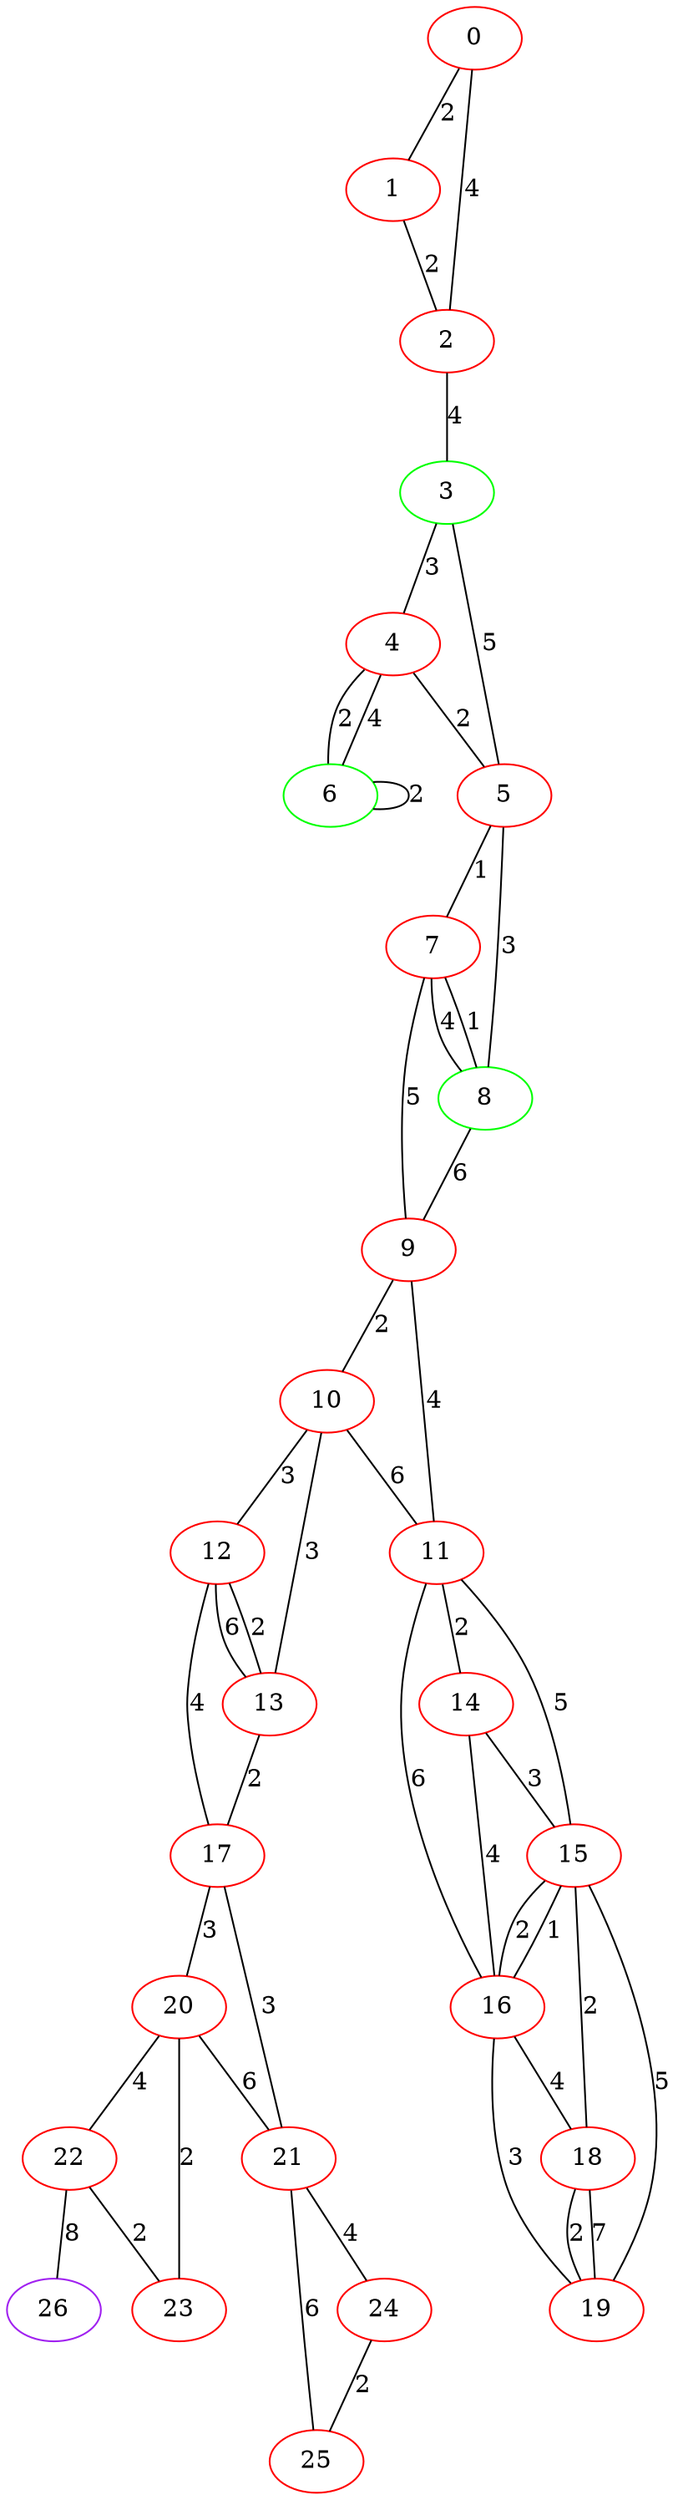 graph "" {
0 [color=red, weight=1];
1 [color=red, weight=1];
2 [color=red, weight=1];
3 [color=green, weight=2];
4 [color=red, weight=1];
5 [color=red, weight=1];
6 [color=green, weight=2];
7 [color=red, weight=1];
8 [color=green, weight=2];
9 [color=red, weight=1];
10 [color=red, weight=1];
11 [color=red, weight=1];
12 [color=red, weight=1];
13 [color=red, weight=1];
14 [color=red, weight=1];
15 [color=red, weight=1];
16 [color=red, weight=1];
17 [color=red, weight=1];
18 [color=red, weight=1];
19 [color=red, weight=1];
20 [color=red, weight=1];
21 [color=red, weight=1];
22 [color=red, weight=1];
23 [color=red, weight=1];
24 [color=red, weight=1];
25 [color=red, weight=1];
26 [color=purple, weight=4];
0 -- 1  [key=0, label=2];
0 -- 2  [key=0, label=4];
1 -- 2  [key=0, label=2];
2 -- 3  [key=0, label=4];
3 -- 4  [key=0, label=3];
3 -- 5  [key=0, label=5];
4 -- 5  [key=0, label=2];
4 -- 6  [key=0, label=2];
4 -- 6  [key=1, label=4];
5 -- 8  [key=0, label=3];
5 -- 7  [key=0, label=1];
6 -- 6  [key=0, label=2];
7 -- 8  [key=0, label=4];
7 -- 8  [key=1, label=1];
7 -- 9  [key=0, label=5];
8 -- 9  [key=0, label=6];
9 -- 10  [key=0, label=2];
9 -- 11  [key=0, label=4];
10 -- 11  [key=0, label=6];
10 -- 12  [key=0, label=3];
10 -- 13  [key=0, label=3];
11 -- 16  [key=0, label=6];
11 -- 14  [key=0, label=2];
11 -- 15  [key=0, label=5];
12 -- 17  [key=0, label=4];
12 -- 13  [key=0, label=6];
12 -- 13  [key=1, label=2];
13 -- 17  [key=0, label=2];
14 -- 16  [key=0, label=4];
14 -- 15  [key=0, label=3];
15 -- 16  [key=0, label=2];
15 -- 16  [key=1, label=1];
15 -- 18  [key=0, label=2];
15 -- 19  [key=0, label=5];
16 -- 18  [key=0, label=4];
16 -- 19  [key=0, label=3];
17 -- 20  [key=0, label=3];
17 -- 21  [key=0, label=3];
18 -- 19  [key=0, label=2];
18 -- 19  [key=1, label=7];
20 -- 21  [key=0, label=6];
20 -- 22  [key=0, label=4];
20 -- 23  [key=0, label=2];
21 -- 24  [key=0, label=4];
21 -- 25  [key=0, label=6];
22 -- 26  [key=0, label=8];
22 -- 23  [key=0, label=2];
24 -- 25  [key=0, label=2];
}

